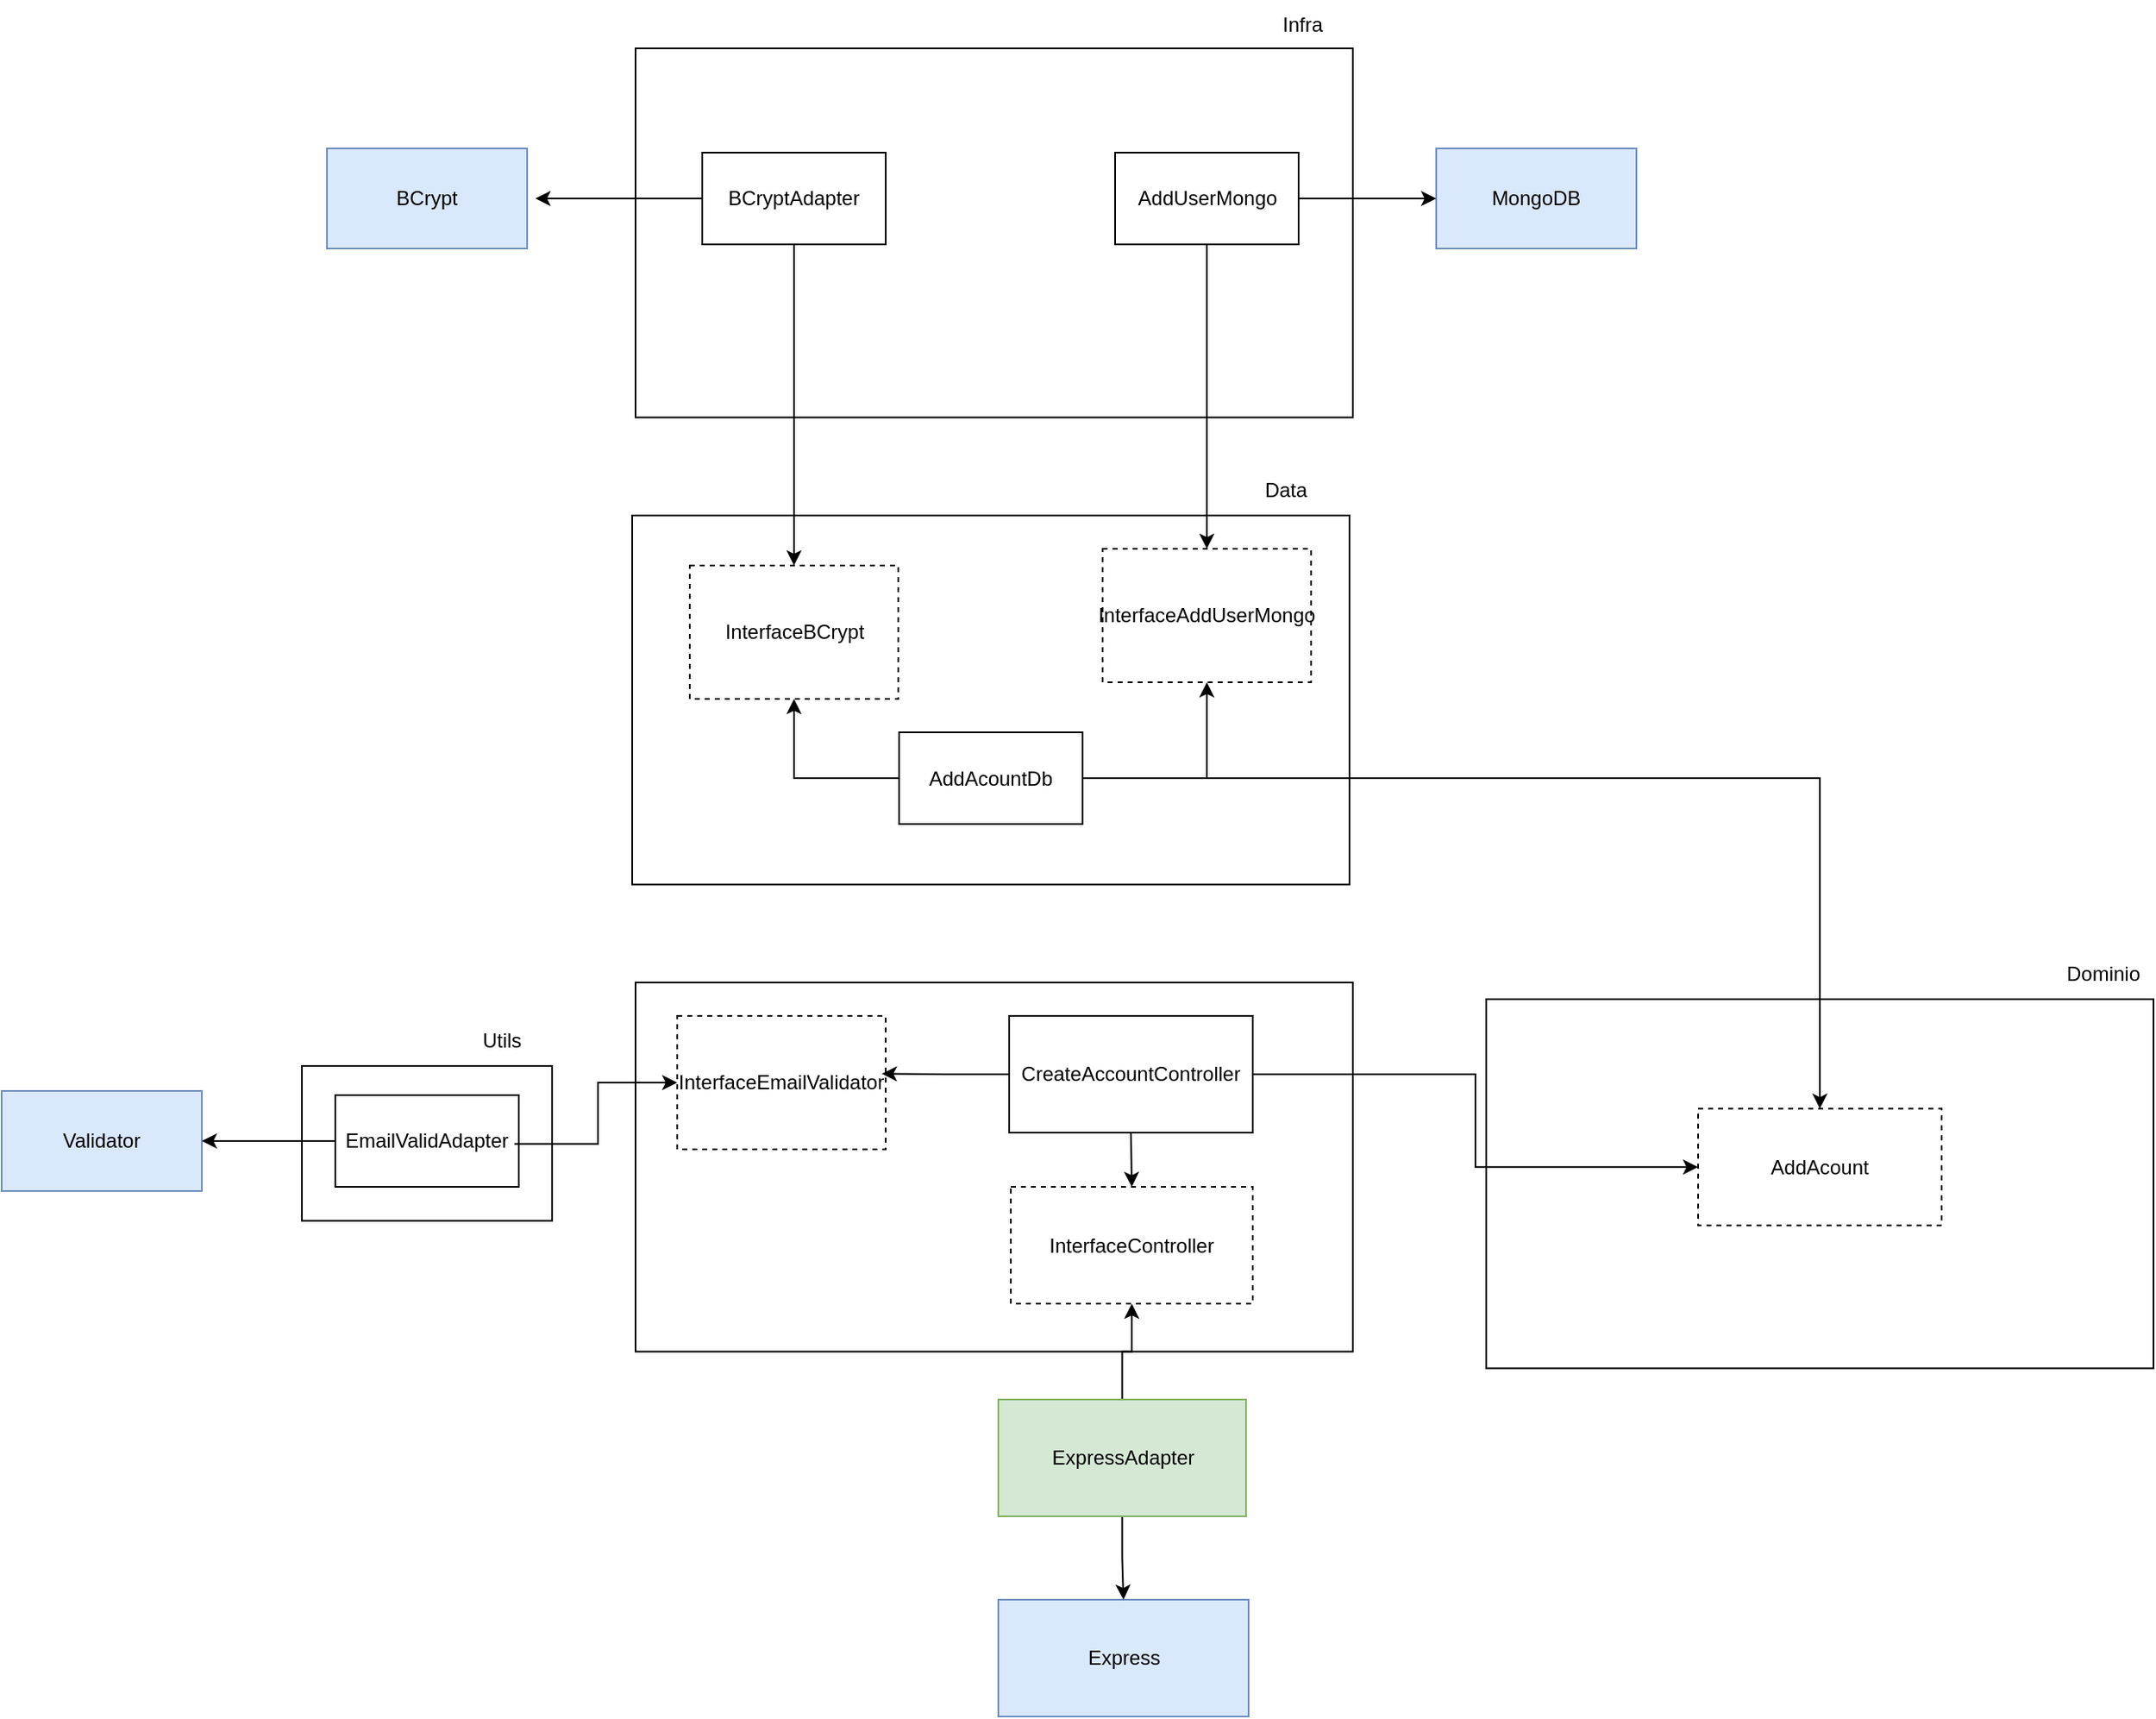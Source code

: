 <mxfile version="26.1.1" pages="2">
  <diagram name="Página-1" id="9Num4wGWsNrgCqTMlp7d">
    <mxGraphModel dx="2620" dy="2154" grid="1" gridSize="10" guides="1" tooltips="1" connect="1" arrows="1" fold="1" page="1" pageScale="1" pageWidth="827" pageHeight="1169" math="0" shadow="0">
      <root>
        <mxCell id="0" />
        <mxCell id="1" parent="0" />
        <mxCell id="UY8l5aNotNg1YHG4aXhA-20" value="" style="rounded=0;whiteSpace=wrap;html=1;" vertex="1" parent="1">
          <mxGeometry x="710" y="380" width="400" height="221.25" as="geometry" />
        </mxCell>
        <mxCell id="UY8l5aNotNg1YHG4aXhA-13" value="" style="rounded=0;whiteSpace=wrap;html=1;" vertex="1" parent="1">
          <mxGeometry x="200" y="370" width="430" height="221.25" as="geometry" />
        </mxCell>
        <mxCell id="UY8l5aNotNg1YHG4aXhA-22" style="edgeStyle=orthogonalEdgeStyle;rounded=0;orthogonalLoop=1;jettySize=auto;html=1;" edge="1" parent="1" source="UY8l5aNotNg1YHG4aXhA-1" target="UY8l5aNotNg1YHG4aXhA-21">
          <mxGeometry relative="1" as="geometry" />
        </mxCell>
        <mxCell id="UY8l5aNotNg1YHG4aXhA-1" value="CreateAccountController" style="rounded=0;whiteSpace=wrap;html=1;" vertex="1" parent="1">
          <mxGeometry x="424" y="390" width="146" height="70" as="geometry" />
        </mxCell>
        <mxCell id="UY8l5aNotNg1YHG4aXhA-5" value="MongoDB" style="whiteSpace=wrap;html=1;fillColor=#dae8fc;strokeColor=#6c8ebf;" vertex="1" parent="1">
          <mxGeometry x="680" y="-130" width="120" height="60" as="geometry" />
        </mxCell>
        <mxCell id="UY8l5aNotNg1YHG4aXhA-6" value="BCrypt" style="whiteSpace=wrap;html=1;fillColor=#dae8fc;strokeColor=#6c8ebf;" vertex="1" parent="1">
          <mxGeometry x="15" y="-130" width="120" height="60" as="geometry" />
        </mxCell>
        <mxCell id="UY8l5aNotNg1YHG4aXhA-7" value="Validator" style="whiteSpace=wrap;html=1;fillColor=#dae8fc;strokeColor=#6c8ebf;" vertex="1" parent="1">
          <mxGeometry x="-180" y="435" width="120" height="60" as="geometry" />
        </mxCell>
        <mxCell id="UY8l5aNotNg1YHG4aXhA-10" value="InterfaceController" style="rounded=0;whiteSpace=wrap;html=1;dashed=1;" vertex="1" parent="1">
          <mxGeometry x="425" y="492.5" width="145" height="70" as="geometry" />
        </mxCell>
        <mxCell id="UY8l5aNotNg1YHG4aXhA-11" value="Express" style="whiteSpace=wrap;html=1;fillColor=#dae8fc;strokeColor=#6c8ebf;" vertex="1" parent="1">
          <mxGeometry x="417.5" y="740" width="150" height="70" as="geometry" />
        </mxCell>
        <mxCell id="UY8l5aNotNg1YHG4aXhA-15" value="" style="endArrow=classic;html=1;rounded=0;" edge="1" parent="1" source="UY8l5aNotNg1YHG4aXhA-12">
          <mxGeometry width="50" height="50" relative="1" as="geometry">
            <mxPoint x="430.62" y="750" as="sourcePoint" />
            <mxPoint x="430.62" y="680" as="targetPoint" />
          </mxGeometry>
        </mxCell>
        <mxCell id="UY8l5aNotNg1YHG4aXhA-25" style="edgeStyle=orthogonalEdgeStyle;rounded=0;orthogonalLoop=1;jettySize=auto;html=1;entryX=0.5;entryY=1;entryDx=0;entryDy=0;" edge="1" parent="1" source="UY8l5aNotNg1YHG4aXhA-12" target="UY8l5aNotNg1YHG4aXhA-10">
          <mxGeometry relative="1" as="geometry" />
        </mxCell>
        <mxCell id="UY8l5aNotNg1YHG4aXhA-26" style="edgeStyle=orthogonalEdgeStyle;rounded=0;orthogonalLoop=1;jettySize=auto;html=1;" edge="1" parent="1" source="UY8l5aNotNg1YHG4aXhA-12" target="UY8l5aNotNg1YHG4aXhA-11">
          <mxGeometry relative="1" as="geometry" />
        </mxCell>
        <mxCell id="UY8l5aNotNg1YHG4aXhA-12" value="ExpressAdapter" style="rounded=0;whiteSpace=wrap;html=1;fillColor=#d5e8d4;strokeColor=#82b366;" vertex="1" parent="1">
          <mxGeometry x="417.5" y="620" width="148.5" height="70" as="geometry" />
        </mxCell>
        <mxCell id="UY8l5aNotNg1YHG4aXhA-18" value="" style="endArrow=classic;html=1;rounded=0;exitX=0.5;exitY=1;exitDx=0;exitDy=0;entryX=0.5;entryY=0;entryDx=0;entryDy=0;" edge="1" parent="1" source="UY8l5aNotNg1YHG4aXhA-1" target="UY8l5aNotNg1YHG4aXhA-10">
          <mxGeometry width="50" height="50" relative="1" as="geometry">
            <mxPoint x="290" y="520" as="sourcePoint" />
            <mxPoint x="340" y="470" as="targetPoint" />
          </mxGeometry>
        </mxCell>
        <mxCell id="UY8l5aNotNg1YHG4aXhA-21" value="AddAcount" style="rounded=0;whiteSpace=wrap;html=1;dashed=1;" vertex="1" parent="1">
          <mxGeometry x="837" y="445.63" width="146" height="70" as="geometry" />
        </mxCell>
        <mxCell id="UY8l5aNotNg1YHG4aXhA-23" value="Dominio" style="text;html=1;align=center;verticalAlign=middle;whiteSpace=wrap;rounded=0;" vertex="1" parent="1">
          <mxGeometry x="1050" y="350" width="60" height="30" as="geometry" />
        </mxCell>
        <mxCell id="UY8l5aNotNg1YHG4aXhA-24" value="InterfaceEmailValidator" style="rounded=0;whiteSpace=wrap;html=1;dashed=1;" vertex="1" parent="1">
          <mxGeometry x="225" y="390" width="125" height="80" as="geometry" />
        </mxCell>
        <mxCell id="UY8l5aNotNg1YHG4aXhA-29" value="" style="rounded=0;whiteSpace=wrap;html=1;" vertex="1" parent="1">
          <mxGeometry y="420" width="150" height="92.81" as="geometry" />
        </mxCell>
        <mxCell id="UY8l5aNotNg1YHG4aXhA-31" style="edgeStyle=orthogonalEdgeStyle;rounded=0;orthogonalLoop=1;jettySize=auto;html=1;entryX=1;entryY=0.5;entryDx=0;entryDy=0;" edge="1" parent="1" source="UY8l5aNotNg1YHG4aXhA-30" target="UY8l5aNotNg1YHG4aXhA-7">
          <mxGeometry relative="1" as="geometry" />
        </mxCell>
        <mxCell id="UY8l5aNotNg1YHG4aXhA-30" value="EmailValidAdapter" style="rounded=0;whiteSpace=wrap;html=1;" vertex="1" parent="1">
          <mxGeometry x="20" y="437.5" width="110" height="55" as="geometry" />
        </mxCell>
        <mxCell id="UY8l5aNotNg1YHG4aXhA-32" value="Utils" style="text;html=1;align=center;verticalAlign=middle;whiteSpace=wrap;rounded=0;" vertex="1" parent="1">
          <mxGeometry x="90" y="390" width="60" height="30" as="geometry" />
        </mxCell>
        <mxCell id="UY8l5aNotNg1YHG4aXhA-33" value="" style="rounded=0;whiteSpace=wrap;html=1;" vertex="1" parent="1">
          <mxGeometry x="198" y="90" width="430" height="221.25" as="geometry" />
        </mxCell>
        <mxCell id="UY8l5aNotNg1YHG4aXhA-35" style="edgeStyle=orthogonalEdgeStyle;rounded=0;orthogonalLoop=1;jettySize=auto;html=1;entryX=0.5;entryY=0;entryDx=0;entryDy=0;" edge="1" parent="1" source="UY8l5aNotNg1YHG4aXhA-34" target="UY8l5aNotNg1YHG4aXhA-21">
          <mxGeometry relative="1" as="geometry" />
        </mxCell>
        <mxCell id="UY8l5aNotNg1YHG4aXhA-45" style="edgeStyle=orthogonalEdgeStyle;rounded=0;orthogonalLoop=1;jettySize=auto;html=1;entryX=0.5;entryY=1;entryDx=0;entryDy=0;" edge="1" parent="1" source="UY8l5aNotNg1YHG4aXhA-34" target="UY8l5aNotNg1YHG4aXhA-44">
          <mxGeometry relative="1" as="geometry" />
        </mxCell>
        <mxCell id="UY8l5aNotNg1YHG4aXhA-50" style="edgeStyle=orthogonalEdgeStyle;rounded=0;orthogonalLoop=1;jettySize=auto;html=1;" edge="1" parent="1" source="UY8l5aNotNg1YHG4aXhA-34" target="UY8l5aNotNg1YHG4aXhA-48">
          <mxGeometry relative="1" as="geometry" />
        </mxCell>
        <mxCell id="UY8l5aNotNg1YHG4aXhA-34" value="AddAcountDb" style="rounded=0;whiteSpace=wrap;html=1;" vertex="1" parent="1">
          <mxGeometry x="358" y="220" width="110" height="55" as="geometry" />
        </mxCell>
        <mxCell id="UY8l5aNotNg1YHG4aXhA-36" value="" style="rounded=0;whiteSpace=wrap;html=1;" vertex="1" parent="1">
          <mxGeometry x="200" y="-190" width="430" height="221.25" as="geometry" />
        </mxCell>
        <mxCell id="UY8l5aNotNg1YHG4aXhA-37" value="Data" style="text;html=1;align=center;verticalAlign=middle;whiteSpace=wrap;rounded=0;" vertex="1" parent="1">
          <mxGeometry x="560" y="60" width="60" height="30" as="geometry" />
        </mxCell>
        <mxCell id="UY8l5aNotNg1YHG4aXhA-38" value="Infra" style="text;html=1;align=center;verticalAlign=middle;whiteSpace=wrap;rounded=0;" vertex="1" parent="1">
          <mxGeometry x="570" y="-219" width="60" height="30" as="geometry" />
        </mxCell>
        <mxCell id="UY8l5aNotNg1YHG4aXhA-41" style="edgeStyle=orthogonalEdgeStyle;rounded=0;orthogonalLoop=1;jettySize=auto;html=1;" edge="1" parent="1" source="UY8l5aNotNg1YHG4aXhA-39">
          <mxGeometry relative="1" as="geometry">
            <mxPoint x="140" y="-100" as="targetPoint" />
          </mxGeometry>
        </mxCell>
        <mxCell id="UY8l5aNotNg1YHG4aXhA-46" style="edgeStyle=orthogonalEdgeStyle;rounded=0;orthogonalLoop=1;jettySize=auto;html=1;" edge="1" parent="1" source="UY8l5aNotNg1YHG4aXhA-39" target="UY8l5aNotNg1YHG4aXhA-44">
          <mxGeometry relative="1" as="geometry" />
        </mxCell>
        <mxCell id="UY8l5aNotNg1YHG4aXhA-39" value="BCryptAdapter" style="rounded=0;whiteSpace=wrap;html=1;" vertex="1" parent="1">
          <mxGeometry x="240" y="-127.5" width="110" height="55" as="geometry" />
        </mxCell>
        <mxCell id="UY8l5aNotNg1YHG4aXhA-42" style="edgeStyle=orthogonalEdgeStyle;rounded=0;orthogonalLoop=1;jettySize=auto;html=1;exitX=0.976;exitY=0.532;exitDx=0;exitDy=0;exitPerimeter=0;" edge="1" parent="1" source="UY8l5aNotNg1YHG4aXhA-30" target="UY8l5aNotNg1YHG4aXhA-24">
          <mxGeometry relative="1" as="geometry" />
        </mxCell>
        <mxCell id="UY8l5aNotNg1YHG4aXhA-43" style="edgeStyle=orthogonalEdgeStyle;rounded=0;orthogonalLoop=1;jettySize=auto;html=1;entryX=0.981;entryY=0.433;entryDx=0;entryDy=0;entryPerimeter=0;" edge="1" parent="1" source="UY8l5aNotNg1YHG4aXhA-1" target="UY8l5aNotNg1YHG4aXhA-24">
          <mxGeometry relative="1" as="geometry" />
        </mxCell>
        <mxCell id="UY8l5aNotNg1YHG4aXhA-44" value="InterfaceBCrypt" style="rounded=0;whiteSpace=wrap;html=1;dashed=1;" vertex="1" parent="1">
          <mxGeometry x="232.5" y="120" width="125" height="80" as="geometry" />
        </mxCell>
        <mxCell id="UY8l5aNotNg1YHG4aXhA-49" style="edgeStyle=orthogonalEdgeStyle;rounded=0;orthogonalLoop=1;jettySize=auto;html=1;" edge="1" parent="1" source="UY8l5aNotNg1YHG4aXhA-47" target="UY8l5aNotNg1YHG4aXhA-48">
          <mxGeometry relative="1" as="geometry" />
        </mxCell>
        <mxCell id="UY8l5aNotNg1YHG4aXhA-51" style="edgeStyle=orthogonalEdgeStyle;rounded=0;orthogonalLoop=1;jettySize=auto;html=1;" edge="1" parent="1" source="UY8l5aNotNg1YHG4aXhA-47" target="UY8l5aNotNg1YHG4aXhA-5">
          <mxGeometry relative="1" as="geometry" />
        </mxCell>
        <mxCell id="UY8l5aNotNg1YHG4aXhA-47" value="AddUserMongo" style="rounded=0;whiteSpace=wrap;html=1;" vertex="1" parent="1">
          <mxGeometry x="487.5" y="-127.5" width="110" height="55" as="geometry" />
        </mxCell>
        <mxCell id="UY8l5aNotNg1YHG4aXhA-48" value="InterfaceAddUserMongo" style="rounded=0;whiteSpace=wrap;html=1;dashed=1;" vertex="1" parent="1">
          <mxGeometry x="480" y="110" width="125" height="80" as="geometry" />
        </mxCell>
      </root>
    </mxGraphModel>
  </diagram>
  <diagram id="lMsnXr5Ur_c9voR0DR0y" name="Página-2">
    <mxGraphModel dx="1434" dy="788" grid="1" gridSize="10" guides="1" tooltips="1" connect="1" arrows="1" fold="1" page="1" pageScale="1" pageWidth="827" pageHeight="1169" math="0" shadow="0">
      <root>
        <mxCell id="0" />
        <mxCell id="1" parent="0" />
      </root>
    </mxGraphModel>
  </diagram>
</mxfile>
